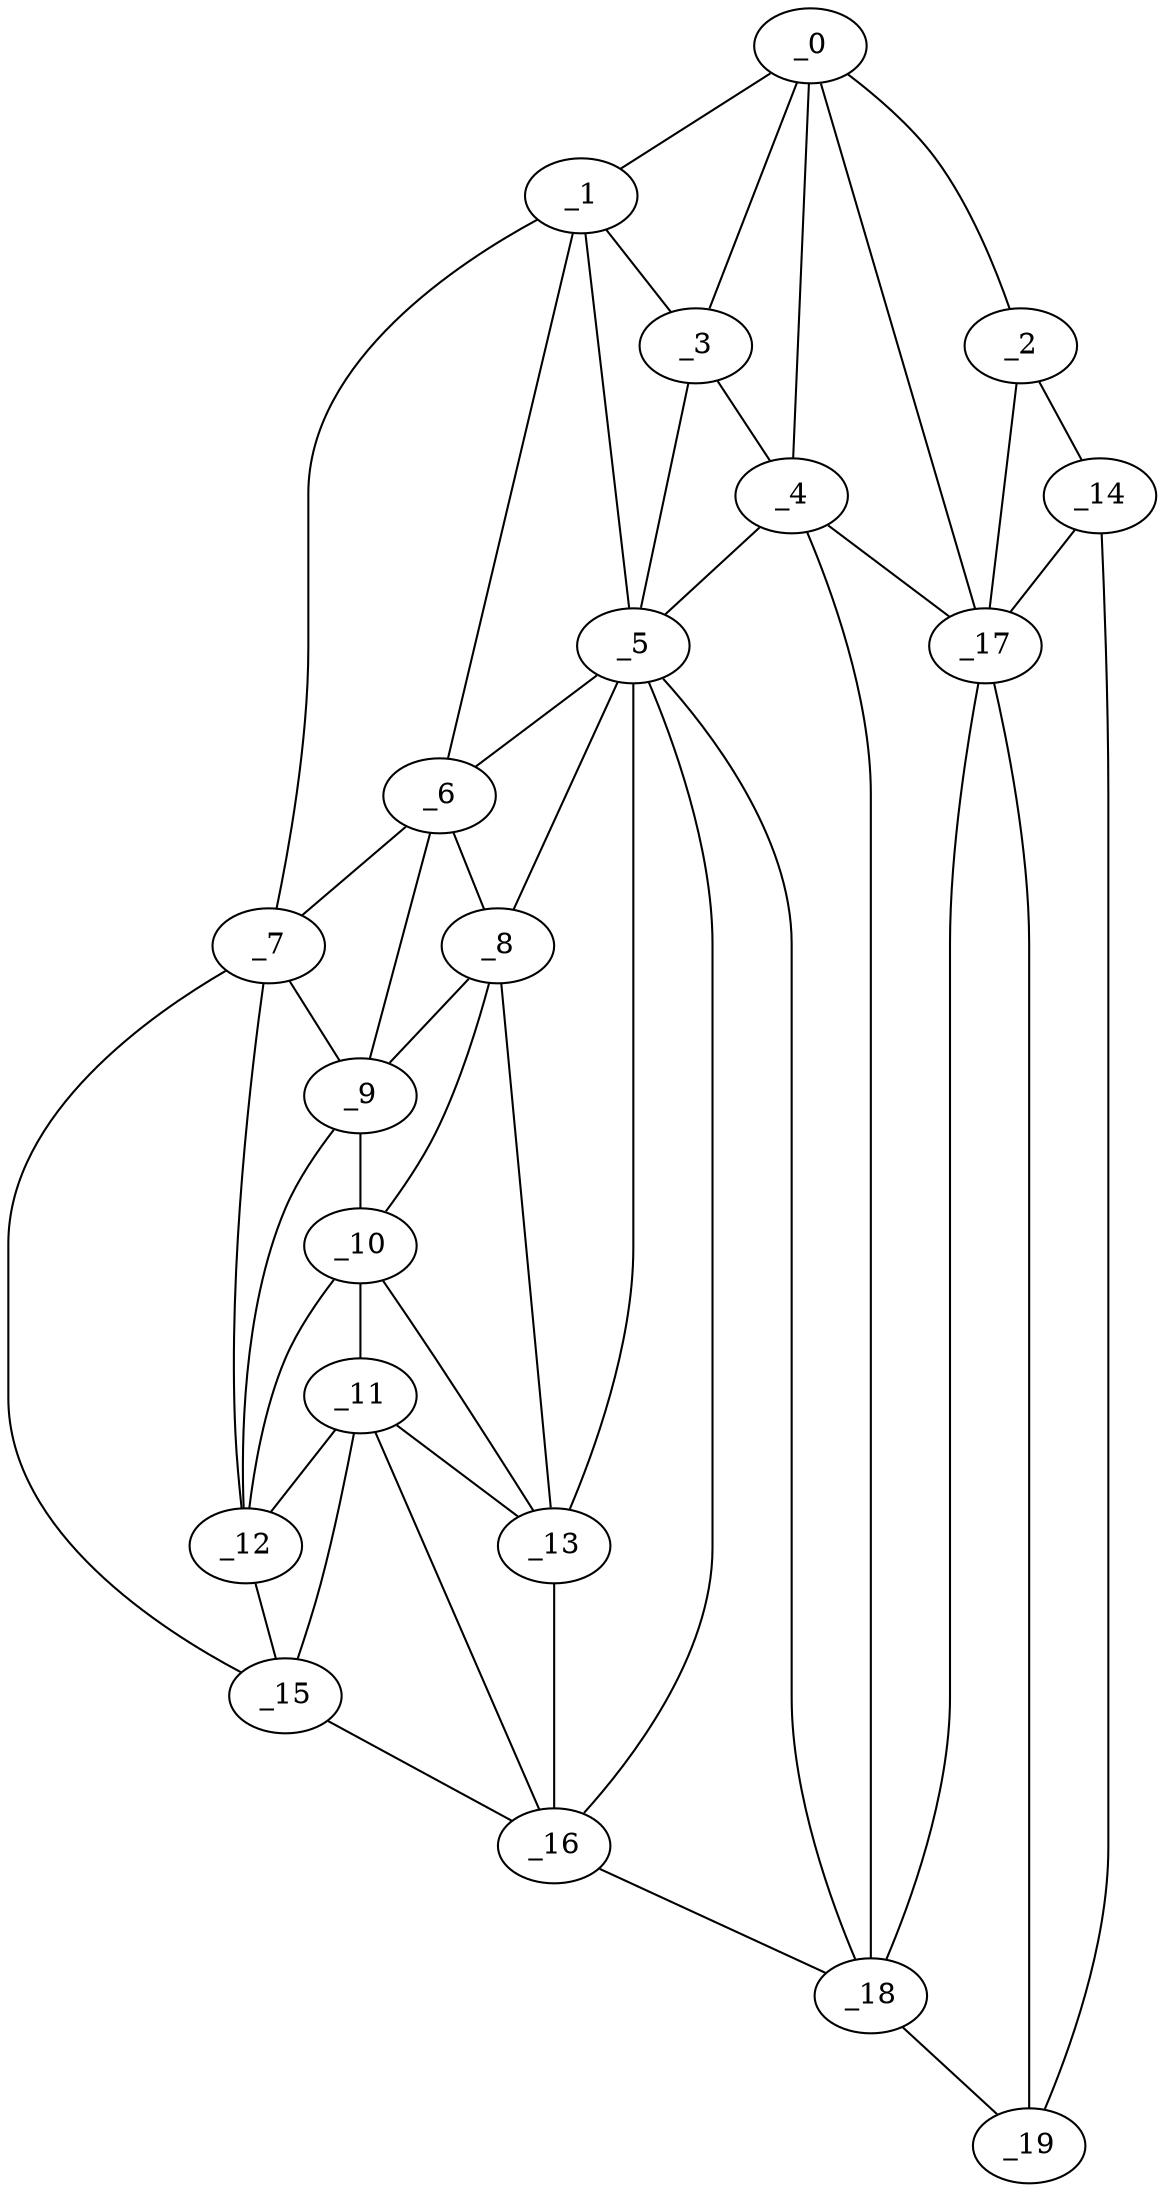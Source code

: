 graph "obj5__75.gxl" {
	_0	 [x=37,
		y=48];
	_1	 [x=38,
		y=113];
	_0 -- _1	 [valence=1];
	_2	 [x=43,
		y=27];
	_0 -- _2	 [valence=1];
	_3	 [x=45,
		y=71];
	_0 -- _3	 [valence=2];
	_4	 [x=49,
		y=72];
	_0 -- _4	 [valence=2];
	_17	 [x=93,
		y=48];
	_0 -- _17	 [valence=2];
	_1 -- _3	 [valence=2];
	_5	 [x=52,
		y=79];
	_1 -- _5	 [valence=2];
	_6	 [x=52,
		y=109];
	_1 -- _6	 [valence=2];
	_7	 [x=61,
		y=117];
	_1 -- _7	 [valence=1];
	_14	 [x=88,
		y=27];
	_2 -- _14	 [valence=1];
	_2 -- _17	 [valence=1];
	_3 -- _4	 [valence=2];
	_3 -- _5	 [valence=2];
	_4 -- _5	 [valence=2];
	_4 -- _17	 [valence=1];
	_18	 [x=93,
		y=59];
	_4 -- _18	 [valence=2];
	_5 -- _6	 [valence=1];
	_8	 [x=63,
		y=99];
	_5 -- _8	 [valence=2];
	_13	 [x=86,
		y=86];
	_5 -- _13	 [valence=2];
	_16	 [x=92,
		y=77];
	_5 -- _16	 [valence=2];
	_5 -- _18	 [valence=1];
	_6 -- _7	 [valence=1];
	_6 -- _8	 [valence=1];
	_9	 [x=66,
		y=113];
	_6 -- _9	 [valence=2];
	_7 -- _9	 [valence=2];
	_12	 [x=85,
		y=111];
	_7 -- _12	 [valence=1];
	_15	 [x=90,
		y=111];
	_7 -- _15	 [valence=1];
	_8 -- _9	 [valence=2];
	_10	 [x=67,
		y=101];
	_8 -- _10	 [valence=2];
	_8 -- _13	 [valence=2];
	_9 -- _10	 [valence=1];
	_9 -- _12	 [valence=2];
	_11	 [x=85,
		y=96];
	_10 -- _11	 [valence=1];
	_10 -- _12	 [valence=1];
	_10 -- _13	 [valence=2];
	_11 -- _12	 [valence=2];
	_11 -- _13	 [valence=2];
	_11 -- _15	 [valence=2];
	_11 -- _16	 [valence=2];
	_12 -- _15	 [valence=1];
	_13 -- _16	 [valence=1];
	_14 -- _17	 [valence=2];
	_19	 [x=94,
		y=37];
	_14 -- _19	 [valence=1];
	_15 -- _16	 [valence=1];
	_16 -- _18	 [valence=1];
	_17 -- _18	 [valence=2];
	_17 -- _19	 [valence=2];
	_18 -- _19	 [valence=1];
}
